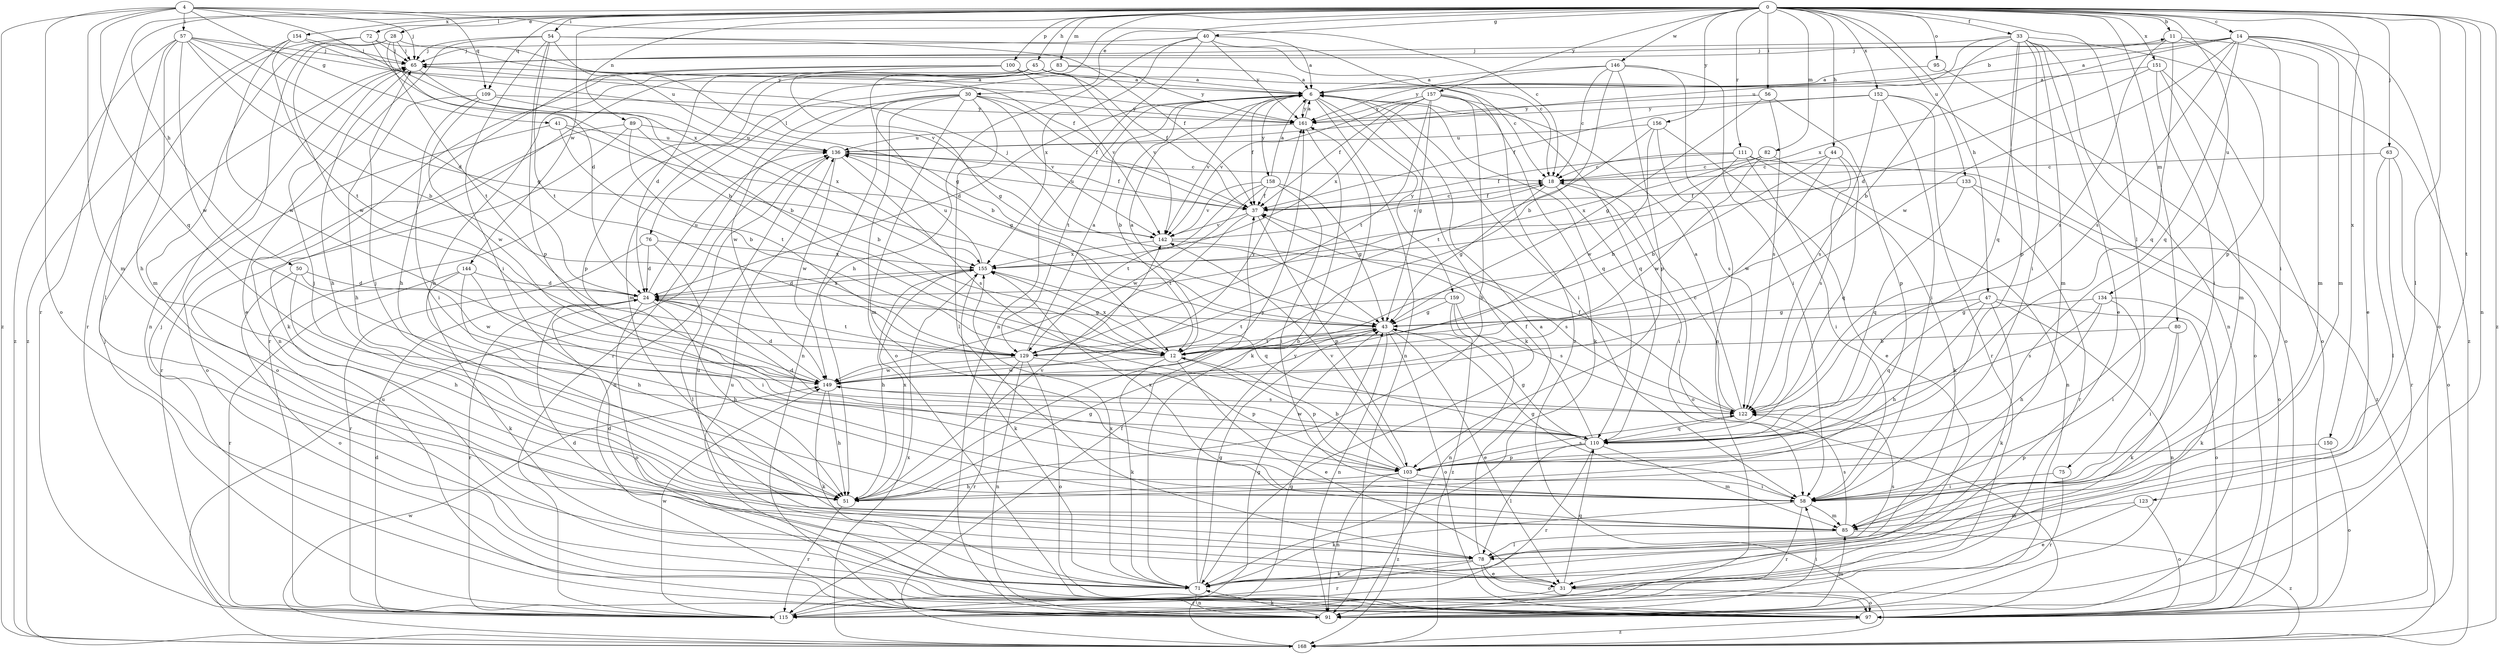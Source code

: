 strict digraph  {
0;
4;
6;
11;
12;
14;
18;
24;
28;
30;
31;
33;
37;
40;
41;
43;
44;
45;
47;
50;
51;
54;
56;
57;
58;
63;
65;
71;
72;
75;
76;
78;
80;
82;
83;
85;
89;
91;
95;
97;
100;
103;
109;
110;
111;
115;
122;
123;
129;
133;
134;
136;
142;
144;
146;
149;
150;
151;
152;
154;
155;
156;
157;
158;
159;
161;
168;
0 -> 11  [label=b];
0 -> 14  [label=c];
0 -> 28  [label=e];
0 -> 30  [label=e];
0 -> 33  [label=f];
0 -> 40  [label=g];
0 -> 44  [label=h];
0 -> 45  [label=h];
0 -> 47  [label=h];
0 -> 50  [label=h];
0 -> 54  [label=i];
0 -> 56  [label=i];
0 -> 63  [label=j];
0 -> 72  [label=l];
0 -> 75  [label=l];
0 -> 76  [label=l];
0 -> 78  [label=l];
0 -> 80  [label=m];
0 -> 82  [label=m];
0 -> 83  [label=m];
0 -> 89  [label=n];
0 -> 91  [label=n];
0 -> 95  [label=o];
0 -> 100  [label=p];
0 -> 109  [label=q];
0 -> 111  [label=r];
0 -> 115  [label=r];
0 -> 123  [label=t];
0 -> 133  [label=u];
0 -> 134  [label=u];
0 -> 144  [label=w];
0 -> 146  [label=w];
0 -> 150  [label=x];
0 -> 151  [label=x];
0 -> 152  [label=x];
0 -> 154  [label=x];
0 -> 156  [label=y];
0 -> 157  [label=y];
0 -> 168  [label=z];
4 -> 18  [label=c];
4 -> 41  [label=g];
4 -> 57  [label=i];
4 -> 65  [label=j];
4 -> 85  [label=m];
4 -> 97  [label=o];
4 -> 109  [label=q];
4 -> 110  [label=q];
4 -> 155  [label=x];
4 -> 168  [label=z];
6 -> 11  [label=b];
6 -> 12  [label=b];
6 -> 24  [label=d];
6 -> 37  [label=f];
6 -> 58  [label=i];
6 -> 71  [label=k];
6 -> 91  [label=n];
6 -> 110  [label=q];
6 -> 129  [label=t];
6 -> 142  [label=v];
6 -> 158  [label=y];
6 -> 159  [label=y];
6 -> 161  [label=y];
11 -> 65  [label=j];
11 -> 85  [label=m];
11 -> 103  [label=p];
11 -> 110  [label=q];
11 -> 122  [label=s];
12 -> 6  [label=a];
12 -> 31  [label=e];
12 -> 71  [label=k];
12 -> 103  [label=p];
12 -> 149  [label=w];
12 -> 155  [label=x];
14 -> 6  [label=a];
14 -> 31  [label=e];
14 -> 58  [label=i];
14 -> 65  [label=j];
14 -> 85  [label=m];
14 -> 97  [label=o];
14 -> 110  [label=q];
14 -> 122  [label=s];
14 -> 149  [label=w];
14 -> 155  [label=x];
18 -> 37  [label=f];
18 -> 43  [label=g];
18 -> 58  [label=i];
18 -> 97  [label=o];
24 -> 43  [label=g];
24 -> 51  [label=h];
24 -> 97  [label=o];
24 -> 115  [label=r];
24 -> 129  [label=t];
24 -> 136  [label=u];
24 -> 155  [label=x];
28 -> 24  [label=d];
28 -> 43  [label=g];
28 -> 65  [label=j];
28 -> 91  [label=n];
28 -> 129  [label=t];
28 -> 149  [label=w];
30 -> 37  [label=f];
30 -> 78  [label=l];
30 -> 85  [label=m];
30 -> 91  [label=n];
30 -> 97  [label=o];
30 -> 115  [label=r];
30 -> 142  [label=v];
30 -> 149  [label=w];
30 -> 161  [label=y];
31 -> 65  [label=j];
31 -> 97  [label=o];
31 -> 110  [label=q];
31 -> 115  [label=r];
33 -> 12  [label=b];
33 -> 31  [label=e];
33 -> 58  [label=i];
33 -> 65  [label=j];
33 -> 85  [label=m];
33 -> 91  [label=n];
33 -> 103  [label=p];
33 -> 110  [label=q];
33 -> 136  [label=u];
33 -> 168  [label=z];
37 -> 18  [label=c];
37 -> 103  [label=p];
37 -> 129  [label=t];
37 -> 136  [label=u];
37 -> 142  [label=v];
40 -> 6  [label=a];
40 -> 51  [label=h];
40 -> 65  [label=j];
40 -> 91  [label=n];
40 -> 155  [label=x];
40 -> 161  [label=y];
40 -> 168  [label=z];
41 -> 12  [label=b];
41 -> 43  [label=g];
41 -> 97  [label=o];
41 -> 136  [label=u];
43 -> 12  [label=b];
43 -> 31  [label=e];
43 -> 91  [label=n];
43 -> 97  [label=o];
43 -> 129  [label=t];
44 -> 12  [label=b];
44 -> 18  [label=c];
44 -> 110  [label=q];
44 -> 122  [label=s];
44 -> 149  [label=w];
45 -> 6  [label=a];
45 -> 12  [label=b];
45 -> 18  [label=c];
45 -> 24  [label=d];
45 -> 51  [label=h];
45 -> 71  [label=k];
45 -> 142  [label=v];
47 -> 43  [label=g];
47 -> 51  [label=h];
47 -> 71  [label=k];
47 -> 91  [label=n];
47 -> 97  [label=o];
47 -> 110  [label=q];
50 -> 24  [label=d];
50 -> 51  [label=h];
50 -> 97  [label=o];
50 -> 149  [label=w];
51 -> 43  [label=g];
51 -> 65  [label=j];
51 -> 115  [label=r];
51 -> 142  [label=v];
51 -> 155  [label=x];
51 -> 161  [label=y];
54 -> 18  [label=c];
54 -> 31  [label=e];
54 -> 37  [label=f];
54 -> 58  [label=i];
54 -> 65  [label=j];
54 -> 103  [label=p];
54 -> 129  [label=t];
54 -> 136  [label=u];
56 -> 43  [label=g];
56 -> 103  [label=p];
56 -> 122  [label=s];
56 -> 161  [label=y];
57 -> 12  [label=b];
57 -> 24  [label=d];
57 -> 43  [label=g];
57 -> 51  [label=h];
57 -> 65  [label=j];
57 -> 78  [label=l];
57 -> 149  [label=w];
57 -> 161  [label=y];
57 -> 168  [label=z];
58 -> 43  [label=g];
58 -> 65  [label=j];
58 -> 71  [label=k];
58 -> 85  [label=m];
58 -> 115  [label=r];
58 -> 155  [label=x];
63 -> 18  [label=c];
63 -> 78  [label=l];
63 -> 97  [label=o];
63 -> 115  [label=r];
65 -> 6  [label=a];
65 -> 12  [label=b];
65 -> 51  [label=h];
71 -> 24  [label=d];
71 -> 43  [label=g];
71 -> 91  [label=n];
71 -> 136  [label=u];
71 -> 155  [label=x];
71 -> 161  [label=y];
72 -> 12  [label=b];
72 -> 37  [label=f];
72 -> 65  [label=j];
72 -> 85  [label=m];
72 -> 115  [label=r];
75 -> 58  [label=i];
75 -> 115  [label=r];
76 -> 24  [label=d];
76 -> 78  [label=l];
76 -> 115  [label=r];
76 -> 155  [label=x];
78 -> 6  [label=a];
78 -> 24  [label=d];
78 -> 31  [label=e];
78 -> 71  [label=k];
78 -> 97  [label=o];
78 -> 115  [label=r];
78 -> 122  [label=s];
80 -> 12  [label=b];
80 -> 58  [label=i];
80 -> 71  [label=k];
82 -> 18  [label=c];
82 -> 91  [label=n];
82 -> 149  [label=w];
82 -> 155  [label=x];
83 -> 6  [label=a];
83 -> 85  [label=m];
83 -> 103  [label=p];
83 -> 115  [label=r];
83 -> 161  [label=y];
85 -> 78  [label=l];
85 -> 122  [label=s];
85 -> 168  [label=z];
89 -> 12  [label=b];
89 -> 97  [label=o];
89 -> 115  [label=r];
89 -> 129  [label=t];
89 -> 136  [label=u];
91 -> 58  [label=i];
91 -> 65  [label=j];
91 -> 71  [label=k];
91 -> 85  [label=m];
95 -> 6  [label=a];
95 -> 97  [label=o];
97 -> 136  [label=u];
97 -> 168  [label=z];
100 -> 6  [label=a];
100 -> 37  [label=f];
100 -> 43  [label=g];
100 -> 51  [label=h];
100 -> 91  [label=n];
100 -> 142  [label=v];
103 -> 12  [label=b];
103 -> 51  [label=h];
103 -> 58  [label=i];
103 -> 91  [label=n];
103 -> 122  [label=s];
103 -> 142  [label=v];
103 -> 168  [label=z];
109 -> 51  [label=h];
109 -> 58  [label=i];
109 -> 149  [label=w];
109 -> 155  [label=x];
109 -> 161  [label=y];
110 -> 24  [label=d];
110 -> 37  [label=f];
110 -> 43  [label=g];
110 -> 78  [label=l];
110 -> 85  [label=m];
110 -> 103  [label=p];
110 -> 115  [label=r];
110 -> 149  [label=w];
111 -> 12  [label=b];
111 -> 18  [label=c];
111 -> 37  [label=f];
111 -> 58  [label=i];
111 -> 71  [label=k];
111 -> 168  [label=z];
115 -> 24  [label=d];
115 -> 43  [label=g];
115 -> 149  [label=w];
122 -> 6  [label=a];
122 -> 18  [label=c];
122 -> 37  [label=f];
122 -> 110  [label=q];
123 -> 31  [label=e];
123 -> 85  [label=m];
123 -> 97  [label=o];
129 -> 6  [label=a];
129 -> 91  [label=n];
129 -> 97  [label=o];
129 -> 103  [label=p];
129 -> 115  [label=r];
129 -> 149  [label=w];
133 -> 37  [label=f];
133 -> 97  [label=o];
133 -> 110  [label=q];
133 -> 115  [label=r];
134 -> 43  [label=g];
134 -> 51  [label=h];
134 -> 58  [label=i];
134 -> 71  [label=k];
134 -> 122  [label=s];
136 -> 18  [label=c];
136 -> 37  [label=f];
136 -> 91  [label=n];
136 -> 122  [label=s];
136 -> 149  [label=w];
142 -> 18  [label=c];
142 -> 65  [label=j];
142 -> 122  [label=s];
142 -> 155  [label=x];
144 -> 24  [label=d];
144 -> 51  [label=h];
144 -> 58  [label=i];
144 -> 71  [label=k];
144 -> 115  [label=r];
146 -> 6  [label=a];
146 -> 12  [label=b];
146 -> 18  [label=c];
146 -> 58  [label=i];
146 -> 91  [label=n];
146 -> 103  [label=p];
146 -> 161  [label=y];
149 -> 24  [label=d];
149 -> 51  [label=h];
149 -> 71  [label=k];
149 -> 122  [label=s];
149 -> 161  [label=y];
150 -> 97  [label=o];
150 -> 103  [label=p];
151 -> 6  [label=a];
151 -> 24  [label=d];
151 -> 58  [label=i];
151 -> 85  [label=m];
151 -> 97  [label=o];
152 -> 37  [label=f];
152 -> 58  [label=i];
152 -> 97  [label=o];
152 -> 115  [label=r];
152 -> 122  [label=s];
152 -> 161  [label=y];
154 -> 65  [label=j];
154 -> 129  [label=t];
154 -> 142  [label=v];
154 -> 149  [label=w];
154 -> 168  [label=z];
155 -> 24  [label=d];
155 -> 51  [label=h];
155 -> 71  [label=k];
155 -> 110  [label=q];
155 -> 136  [label=u];
156 -> 31  [label=e];
156 -> 122  [label=s];
156 -> 129  [label=t];
156 -> 136  [label=u];
156 -> 149  [label=w];
157 -> 37  [label=f];
157 -> 43  [label=g];
157 -> 51  [label=h];
157 -> 71  [label=k];
157 -> 110  [label=q];
157 -> 129  [label=t];
157 -> 142  [label=v];
157 -> 155  [label=x];
157 -> 161  [label=y];
158 -> 6  [label=a];
158 -> 37  [label=f];
158 -> 43  [label=g];
158 -> 58  [label=i];
158 -> 129  [label=t];
158 -> 142  [label=v];
158 -> 149  [label=w];
159 -> 43  [label=g];
159 -> 91  [label=n];
159 -> 122  [label=s];
159 -> 129  [label=t];
159 -> 168  [label=z];
161 -> 6  [label=a];
161 -> 71  [label=k];
161 -> 136  [label=u];
168 -> 37  [label=f];
168 -> 43  [label=g];
168 -> 136  [label=u];
168 -> 149  [label=w];
168 -> 155  [label=x];
}
